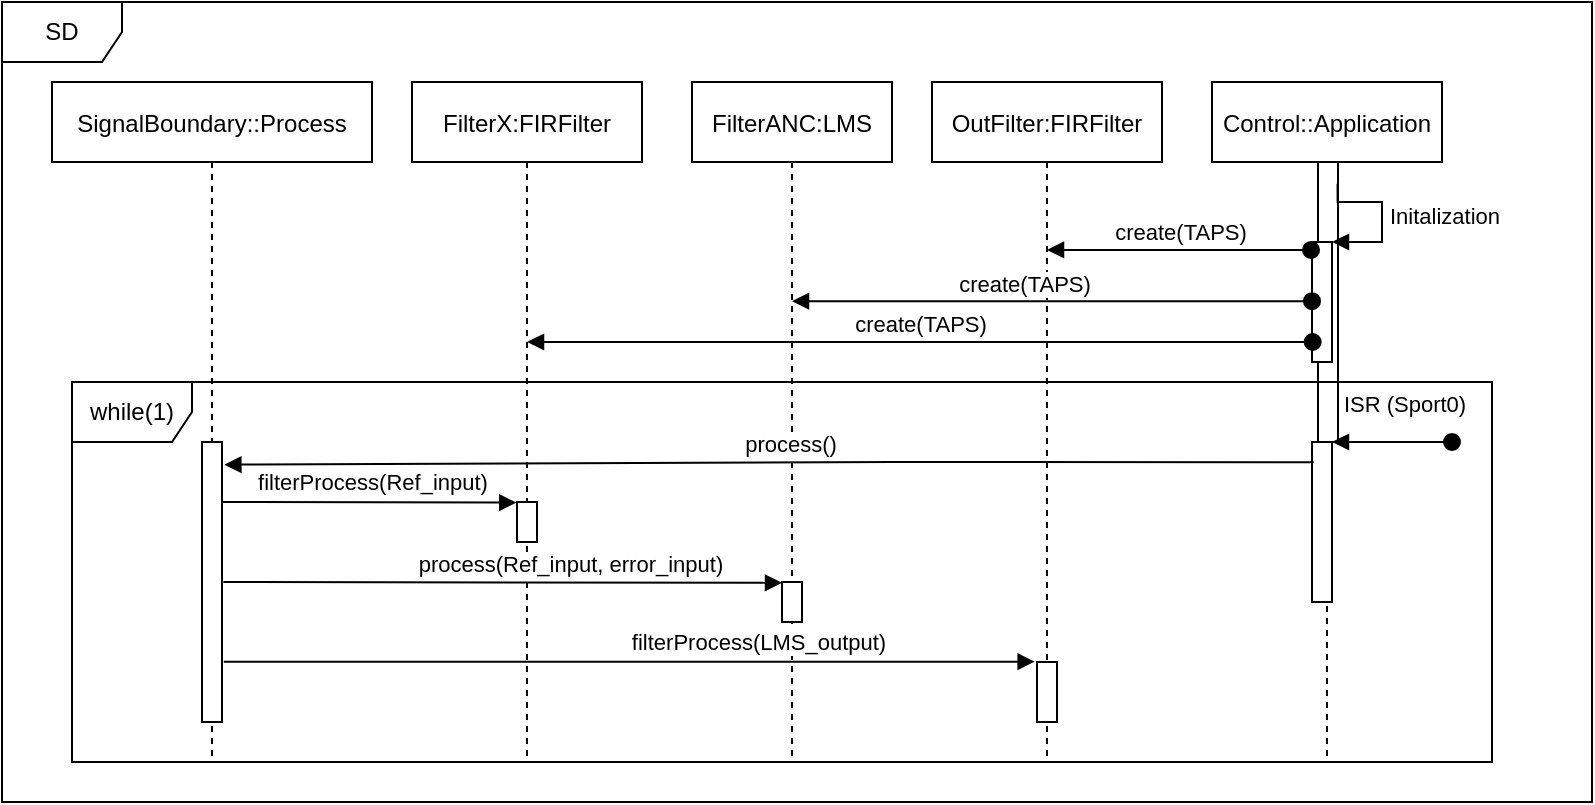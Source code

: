 <mxfile version="18.1.1" type="device"><diagram id="kgpKYQtTHZ0yAKxKKP6v" name="Page-1"><mxGraphModel dx="1102" dy="441" grid="0" gridSize="10" guides="1" tooltips="1" connect="1" arrows="1" fold="1" page="1" pageScale="1" pageWidth="850" pageHeight="1100" math="0" shadow="0"><root><mxCell id="0"/><mxCell id="1" parent="0"/><mxCell id="0Vz_v2lu-MK4f2c0Gqwq-38" value="SD" style="shape=umlFrame;whiteSpace=wrap;html=1;" vertex="1" parent="1"><mxGeometry x="11" y="75" width="795" height="400" as="geometry"/></mxCell><mxCell id="3nuBFxr9cyL0pnOWT2aG-1" value="FilterX:FIRFilter" style="shape=umlLifeline;perimeter=lifelinePerimeter;container=1;collapsible=0;recursiveResize=0;rounded=0;shadow=0;strokeWidth=1;" parent="1" vertex="1"><mxGeometry x="216" y="115" width="115" height="340" as="geometry"/></mxCell><mxCell id="0Vz_v2lu-MK4f2c0Gqwq-28" value="" style="html=1;points=[];perimeter=orthogonalPerimeter;" vertex="1" parent="3nuBFxr9cyL0pnOWT2aG-1"><mxGeometry x="52.5" y="210" width="10" height="20" as="geometry"/></mxCell><mxCell id="0Vz_v2lu-MK4f2c0Gqwq-34" value="" style="html=1;verticalAlign=bottom;endArrow=block;rounded=0;exitX=1.167;exitY=0.248;exitDx=0;exitDy=0;exitPerimeter=0;entryX=-0.071;entryY=0.004;entryDx=0;entryDy=0;entryPerimeter=0;" edge="1" parent="3nuBFxr9cyL0pnOWT2aG-1"><mxGeometry width="80" relative="1" as="geometry"><mxPoint x="-94.29" y="250.0" as="sourcePoint"/><mxPoint x="185.0" y="250.43" as="targetPoint"/></mxGeometry></mxCell><mxCell id="0Vz_v2lu-MK4f2c0Gqwq-35" value="process(Ref_input, error_input)" style="edgeLabel;html=1;align=center;verticalAlign=middle;resizable=0;points=[];" vertex="1" connectable="0" parent="0Vz_v2lu-MK4f2c0Gqwq-34"><mxGeometry x="0.482" y="-4" relative="1" as="geometry"><mxPoint x="-34" y="-14" as="offset"/></mxGeometry></mxCell><mxCell id="3nuBFxr9cyL0pnOWT2aG-5" value="FilterANC:LMS" style="shape=umlLifeline;perimeter=lifelinePerimeter;container=1;collapsible=0;recursiveResize=0;rounded=0;shadow=0;strokeWidth=1;" parent="1" vertex="1"><mxGeometry x="356" y="115" width="100" height="340" as="geometry"/></mxCell><mxCell id="0Vz_v2lu-MK4f2c0Gqwq-29" value="" style="html=1;points=[];perimeter=orthogonalPerimeter;" vertex="1" parent="3nuBFxr9cyL0pnOWT2aG-5"><mxGeometry x="45" y="250" width="10" height="20" as="geometry"/></mxCell><mxCell id="0Vz_v2lu-MK4f2c0Gqwq-1" value="OutFilter:FIRFilter" style="shape=umlLifeline;perimeter=lifelinePerimeter;container=1;collapsible=0;recursiveResize=0;rounded=0;shadow=0;strokeWidth=1;" vertex="1" parent="1"><mxGeometry x="476" y="115" width="115" height="340" as="geometry"/></mxCell><mxCell id="0Vz_v2lu-MK4f2c0Gqwq-30" value="" style="html=1;points=[];perimeter=orthogonalPerimeter;" vertex="1" parent="0Vz_v2lu-MK4f2c0Gqwq-1"><mxGeometry x="52.5" y="290" width="10" height="30" as="geometry"/></mxCell><mxCell id="0Vz_v2lu-MK4f2c0Gqwq-5" value="Control::Application" style="shape=umlLifeline;perimeter=lifelinePerimeter;container=1;collapsible=0;recursiveResize=0;rounded=0;shadow=0;strokeWidth=1;" vertex="1" parent="1"><mxGeometry x="616" y="115" width="115" height="340" as="geometry"/></mxCell><mxCell id="0Vz_v2lu-MK4f2c0Gqwq-7" value="" style="html=1;points=[];perimeter=orthogonalPerimeter;" vertex="1" parent="0Vz_v2lu-MK4f2c0Gqwq-5"><mxGeometry x="53" y="40" width="10" height="140" as="geometry"/></mxCell><mxCell id="0Vz_v2lu-MK4f2c0Gqwq-10" value="" style="html=1;points=[];perimeter=orthogonalPerimeter;" vertex="1" parent="0Vz_v2lu-MK4f2c0Gqwq-5"><mxGeometry x="50" y="80" width="10" height="60" as="geometry"/></mxCell><mxCell id="0Vz_v2lu-MK4f2c0Gqwq-11" value="Initalization" style="edgeStyle=orthogonalEdgeStyle;html=1;align=left;spacingLeft=2;endArrow=block;rounded=0;entryX=1;entryY=0;exitX=0.978;exitY=0.078;exitDx=0;exitDy=0;exitPerimeter=0;" edge="1" target="0Vz_v2lu-MK4f2c0Gqwq-10" parent="0Vz_v2lu-MK4f2c0Gqwq-5" source="0Vz_v2lu-MK4f2c0Gqwq-7"><mxGeometry relative="1" as="geometry"><mxPoint x="70" y="70" as="sourcePoint"/><Array as="points"><mxPoint x="85" y="60"/><mxPoint x="85" y="80"/></Array></mxGeometry></mxCell><mxCell id="0Vz_v2lu-MK4f2c0Gqwq-13" value="create(TAPS)" style="html=1;verticalAlign=bottom;startArrow=oval;startFill=1;endArrow=block;startSize=8;rounded=0;" edge="1" parent="0Vz_v2lu-MK4f2c0Gqwq-5" target="3nuBFxr9cyL0pnOWT2aG-5"><mxGeometry x="0.111" width="60" relative="1" as="geometry"><mxPoint x="50" y="109.58" as="sourcePoint"/><mxPoint x="-82.833" y="109.58" as="targetPoint"/><mxPoint as="offset"/></mxGeometry></mxCell><mxCell id="0Vz_v2lu-MK4f2c0Gqwq-21" value="" style="html=1;points=[];perimeter=orthogonalPerimeter;" vertex="1" parent="0Vz_v2lu-MK4f2c0Gqwq-5"><mxGeometry x="50" y="180" width="10" height="80" as="geometry"/></mxCell><mxCell id="0Vz_v2lu-MK4f2c0Gqwq-6" value="SignalBoundary::Process" style="shape=umlLifeline;perimeter=lifelinePerimeter;container=1;collapsible=0;recursiveResize=0;rounded=0;shadow=0;strokeWidth=1;" vertex="1" parent="1"><mxGeometry x="36" y="115" width="160" height="340" as="geometry"/></mxCell><mxCell id="0Vz_v2lu-MK4f2c0Gqwq-22" value="" style="html=1;points=[];perimeter=orthogonalPerimeter;" vertex="1" parent="0Vz_v2lu-MK4f2c0Gqwq-6"><mxGeometry x="75" y="180" width="10" height="140" as="geometry"/></mxCell><mxCell id="0Vz_v2lu-MK4f2c0Gqwq-14" value="create(TAPS)" style="html=1;verticalAlign=bottom;startArrow=oval;startFill=1;endArrow=block;startSize=8;rounded=0;" edge="1" parent="1" target="3nuBFxr9cyL0pnOWT2aG-1"><mxGeometry width="60" relative="1" as="geometry"><mxPoint x="666.33" y="245.0" as="sourcePoint"/><mxPoint x="395.997" y="245.0" as="targetPoint"/></mxGeometry></mxCell><mxCell id="0Vz_v2lu-MK4f2c0Gqwq-12" value="create(TAPS)" style="html=1;verticalAlign=bottom;startArrow=oval;startFill=1;endArrow=block;startSize=8;rounded=0;exitX=-0.049;exitY=0.066;exitDx=0;exitDy=0;exitPerimeter=0;" edge="1" parent="1" source="0Vz_v2lu-MK4f2c0Gqwq-10" target="0Vz_v2lu-MK4f2c0Gqwq-1"><mxGeometry width="60" relative="1" as="geometry"><mxPoint x="656" y="205" as="sourcePoint"/><mxPoint x="616" y="245" as="targetPoint"/></mxGeometry></mxCell><mxCell id="0Vz_v2lu-MK4f2c0Gqwq-16" value="ISR (Sport0)" style="html=1;verticalAlign=bottom;startArrow=oval;startFill=1;endArrow=block;startSize=8;rounded=0;" edge="1" parent="1"><mxGeometry x="-0.2" y="-10" width="60" relative="1" as="geometry"><mxPoint x="736" y="295" as="sourcePoint"/><mxPoint x="676" y="295" as="targetPoint"/><Array as="points"><mxPoint x="726" y="295"/><mxPoint x="716" y="295"/></Array><mxPoint as="offset"/></mxGeometry></mxCell><mxCell id="0Vz_v2lu-MK4f2c0Gqwq-23" value="process()" style="html=1;verticalAlign=bottom;endArrow=block;rounded=0;exitX=0.083;exitY=0.126;exitDx=0;exitDy=0;exitPerimeter=0;entryX=1.119;entryY=0.081;entryDx=0;entryDy=0;entryPerimeter=0;" edge="1" parent="1" source="0Vz_v2lu-MK4f2c0Gqwq-21" target="0Vz_v2lu-MK4f2c0Gqwq-22"><mxGeometry x="-0.039" width="80" relative="1" as="geometry"><mxPoint x="493.5" y="325" as="sourcePoint"/><mxPoint x="126" y="305" as="targetPoint"/><Array as="points"><mxPoint x="456" y="305"/></Array><mxPoint as="offset"/></mxGeometry></mxCell><mxCell id="0Vz_v2lu-MK4f2c0Gqwq-31" value="" style="html=1;verticalAlign=bottom;endArrow=block;rounded=0;entryX=-0.035;entryY=0.015;entryDx=0;entryDy=0;entryPerimeter=0;exitX=1.01;exitY=0.214;exitDx=0;exitDy=0;exitPerimeter=0;" edge="1" parent="1" source="0Vz_v2lu-MK4f2c0Gqwq-22" target="0Vz_v2lu-MK4f2c0Gqwq-28"><mxGeometry width="80" relative="1" as="geometry"><mxPoint x="126" y="325" as="sourcePoint"/><mxPoint x="256" y="325" as="targetPoint"/></mxGeometry></mxCell><mxCell id="0Vz_v2lu-MK4f2c0Gqwq-32" value="filterProcess(Ref_input)" style="edgeLabel;html=1;align=center;verticalAlign=middle;resizable=0;points=[];" vertex="1" connectable="0" parent="0Vz_v2lu-MK4f2c0Gqwq-31"><mxGeometry x="0.482" y="-4" relative="1" as="geometry"><mxPoint x="-34" y="-14" as="offset"/></mxGeometry></mxCell><mxCell id="0Vz_v2lu-MK4f2c0Gqwq-36" value="" style="html=1;verticalAlign=bottom;endArrow=block;rounded=0;exitX=1.092;exitY=0.785;exitDx=0;exitDy=0;exitPerimeter=0;entryX=-0.118;entryY=-0.006;entryDx=0;entryDy=0;entryPerimeter=0;" edge="1" parent="1" source="0Vz_v2lu-MK4f2c0Gqwq-22" target="0Vz_v2lu-MK4f2c0Gqwq-30"><mxGeometry width="80" relative="1" as="geometry"><mxPoint x="126.0" y="405" as="sourcePoint"/><mxPoint x="526" y="405" as="targetPoint"/></mxGeometry></mxCell><mxCell id="0Vz_v2lu-MK4f2c0Gqwq-37" value="filterProcess(LMS_output)" style="edgeLabel;html=1;align=center;verticalAlign=middle;resizable=0;points=[];" vertex="1" connectable="0" parent="0Vz_v2lu-MK4f2c0Gqwq-36"><mxGeometry x="0.482" y="-4" relative="1" as="geometry"><mxPoint x="-34" y="-14" as="offset"/></mxGeometry></mxCell><mxCell id="0Vz_v2lu-MK4f2c0Gqwq-39" value="while(1)" style="shape=umlFrame;whiteSpace=wrap;html=1;" vertex="1" parent="1"><mxGeometry x="46" y="265" width="710" height="190" as="geometry"/></mxCell></root></mxGraphModel></diagram></mxfile>